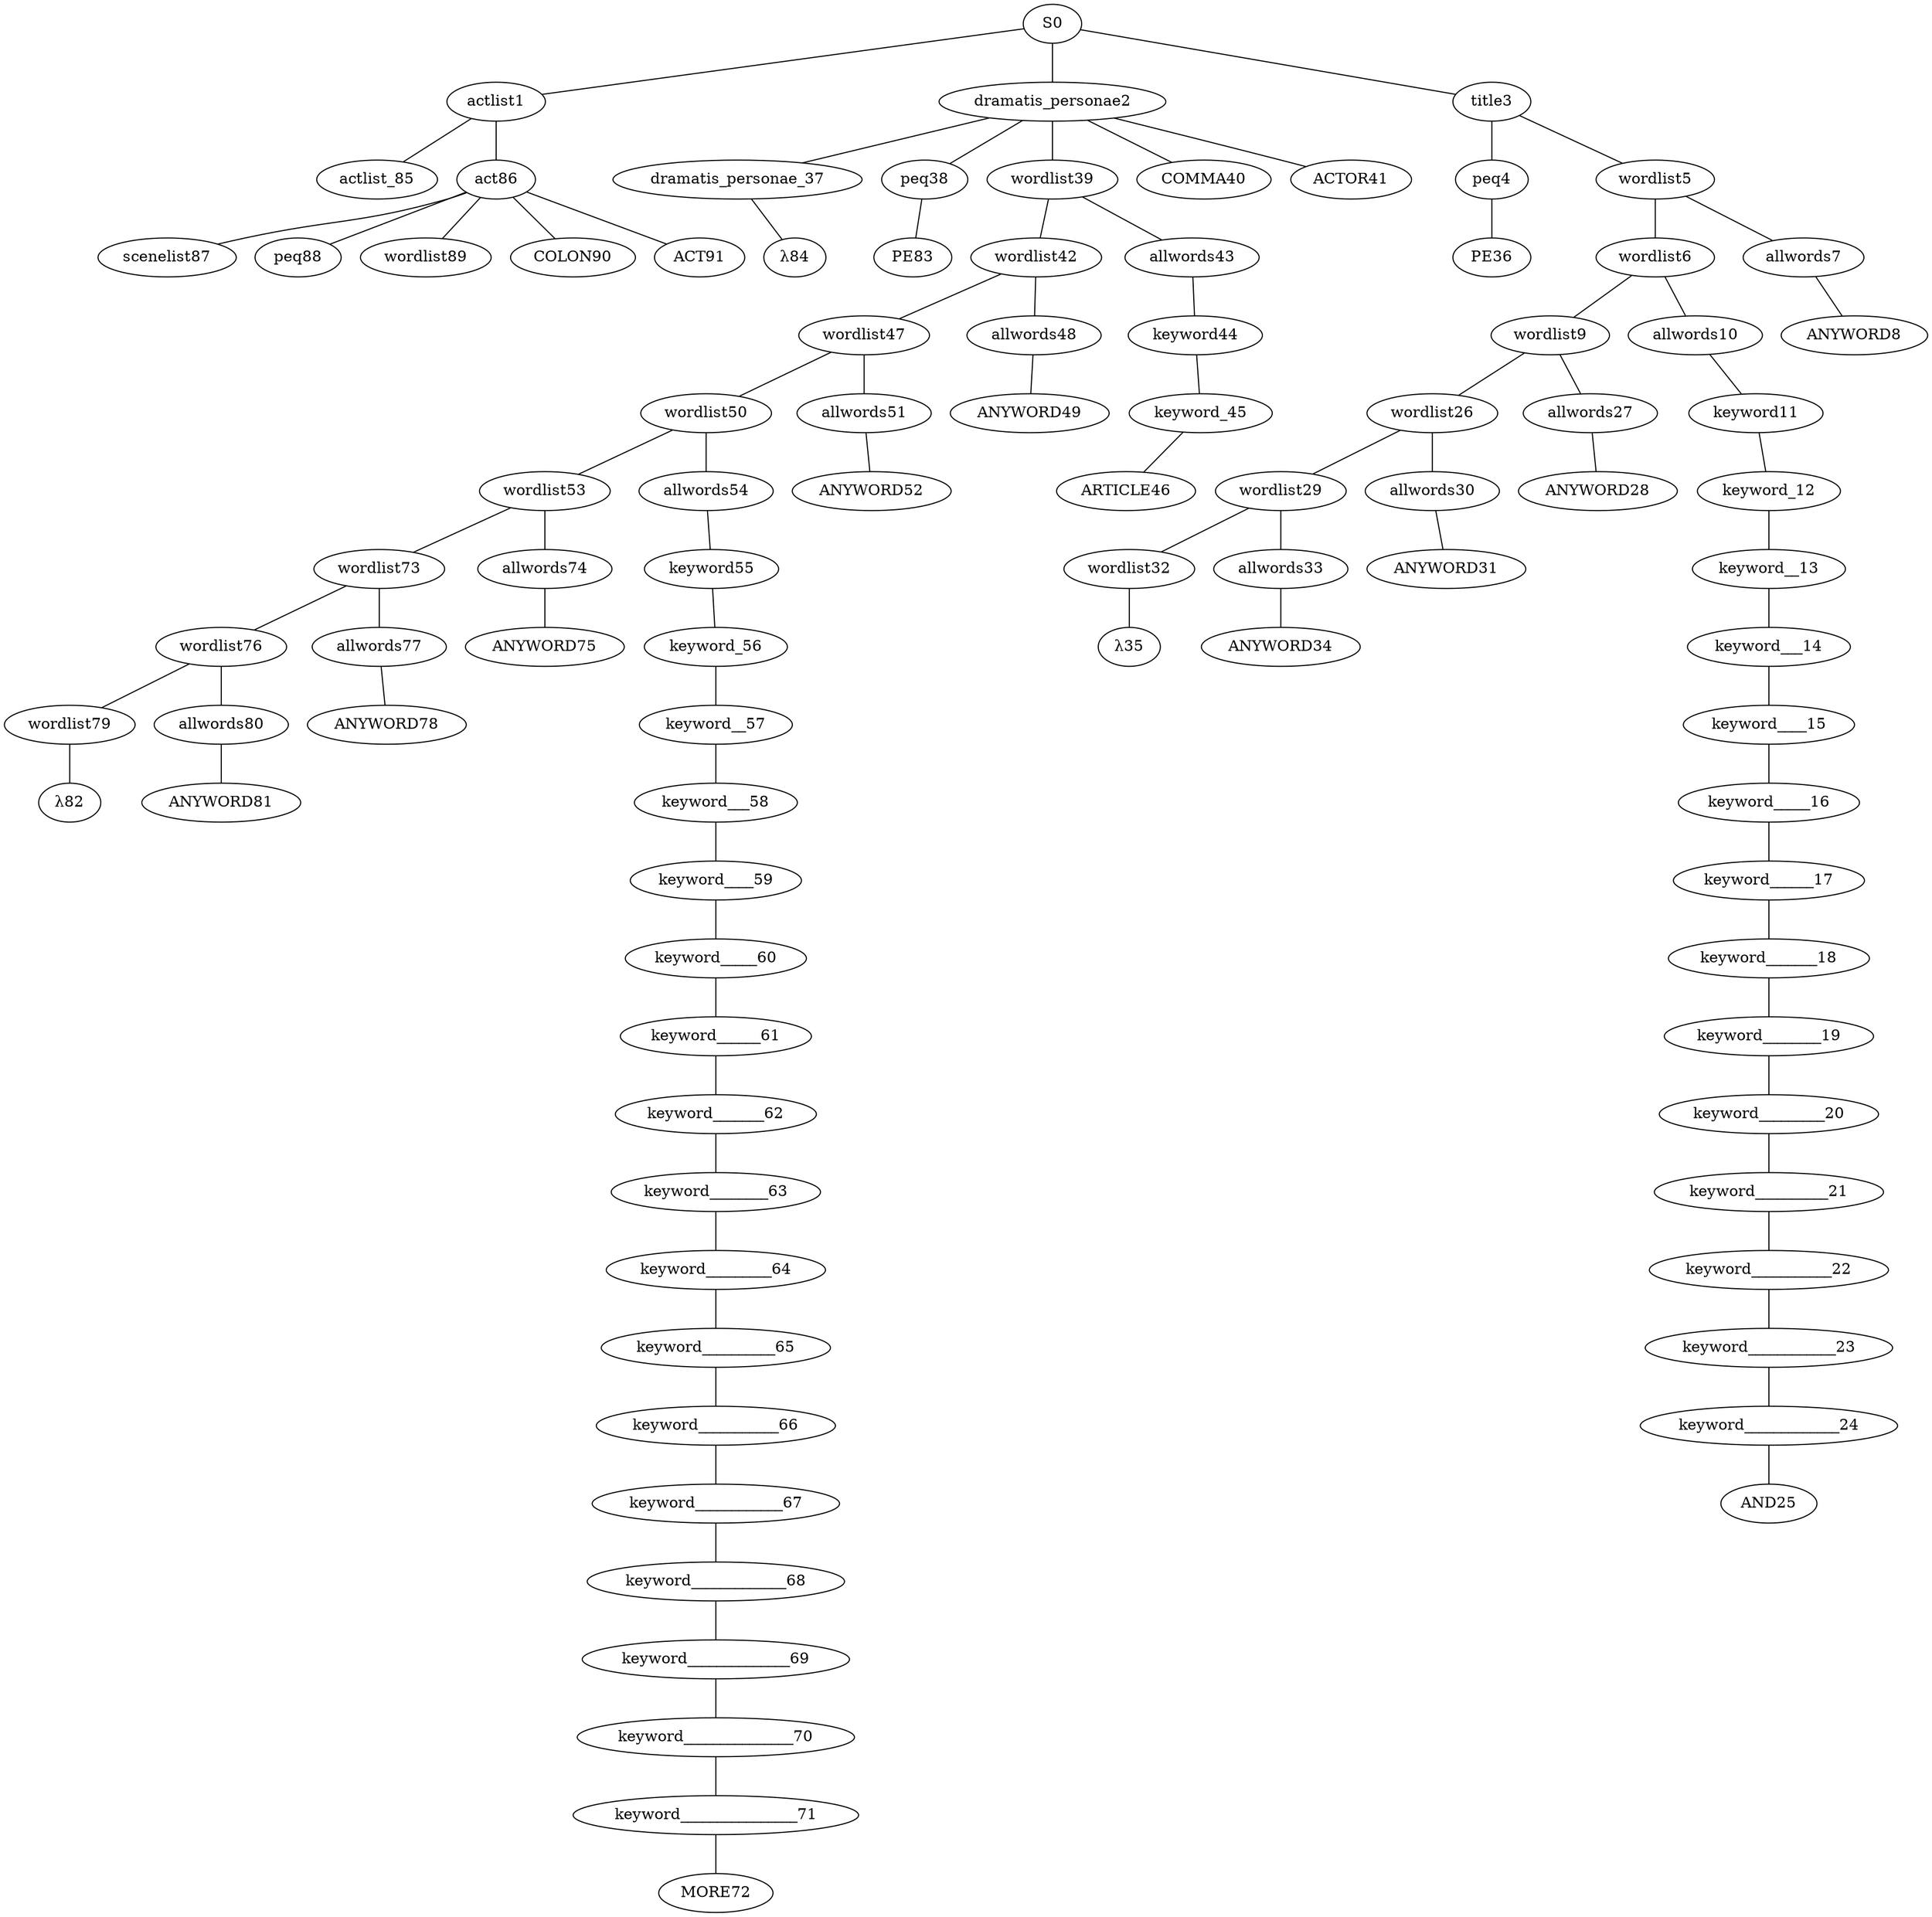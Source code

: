 strict graph {
	S0 -- actlist1
	S0 -- dramatis_personae2
	S0 -- title3

	title3 -- peq4
	title3 -- wordlist5

	wordlist5 -- wordlist6
	wordlist5 -- allwords7

	allwords7 -- ANYWORD8


	wordlist6 -- wordlist9
	wordlist6 -- allwords10

	allwords10 -- keyword11

	keyword11 -- keyword_12

	keyword_12 -- keyword__13

	keyword__13 -- keyword___14

	keyword___14 -- keyword____15

	keyword____15 -- keyword_____16

	keyword_____16 -- keyword______17

	keyword______17 -- keyword_______18

	keyword_______18 -- keyword________19

	keyword________19 -- keyword_________20

	keyword_________20 -- keyword__________21

	keyword__________21 -- keyword___________22

	keyword___________22 -- keyword____________23

	keyword____________23 -- keyword_____________24

	keyword_____________24 -- AND25


	wordlist9 -- wordlist26
	wordlist9 -- allwords27

	allwords27 -- ANYWORD28


	wordlist26 -- wordlist29
	wordlist26 -- allwords30

	allwords30 -- ANYWORD31


	wordlist29 -- wordlist32
	wordlist29 -- allwords33

	allwords33 -- ANYWORD34


	wordlist32 -- λ35

	peq4 -- PE36


	dramatis_personae2 -- dramatis_personae_37
	dramatis_personae2 -- peq38
	dramatis_personae2 -- wordlist39
	dramatis_personae2 -- COMMA40
	dramatis_personae2 -- ACTOR41



	wordlist39 -- wordlist42
	wordlist39 -- allwords43

	allwords43 -- keyword44

	keyword44 -- keyword_45

	keyword_45 -- ARTICLE46


	wordlist42 -- wordlist47
	wordlist42 -- allwords48

	allwords48 -- ANYWORD49


	wordlist47 -- wordlist50
	wordlist47 -- allwords51

	allwords51 -- ANYWORD52


	wordlist50 -- wordlist53
	wordlist50 -- allwords54

	allwords54 -- keyword55

	keyword55 -- keyword_56

	keyword_56 -- keyword__57

	keyword__57 -- keyword___58

	keyword___58 -- keyword____59

	keyword____59 -- keyword_____60

	keyword_____60 -- keyword______61

	keyword______61 -- keyword_______62

	keyword_______62 -- keyword________63

	keyword________63 -- keyword_________64

	keyword_________64 -- keyword__________65

	keyword__________65 -- keyword___________66

	keyword___________66 -- keyword____________67

	keyword____________67 -- keyword_____________68

	keyword_____________68 -- keyword______________69

	keyword______________69 -- keyword_______________70

	keyword_______________70 -- keyword________________71

	keyword________________71 -- MORE72


	wordlist53 -- wordlist73
	wordlist53 -- allwords74

	allwords74 -- ANYWORD75


	wordlist73 -- wordlist76
	wordlist73 -- allwords77

	allwords77 -- ANYWORD78


	wordlist76 -- wordlist79
	wordlist76 -- allwords80

	allwords80 -- ANYWORD81


	wordlist79 -- λ82

	peq38 -- PE83


	dramatis_personae_37 -- λ84

	actlist1 -- actlist_85
	actlist1 -- act86

	act86 -- scenelist87
	act86 -- peq88
	act86 -- wordlist89
	act86 -- COLON90
	act86 -- ACT91



}